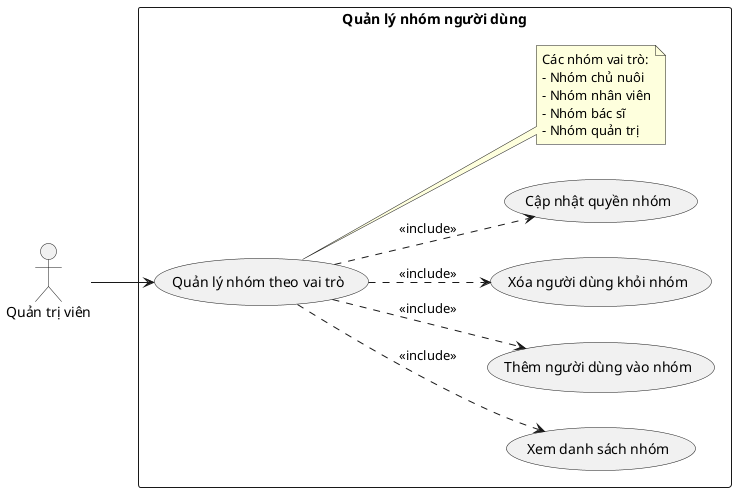 @startuml pet-management
left to right direction
skinparam packageStyle rectangle

actor "Quản trị viên" as Admin

rectangle "Quản lý nhóm người dùng" {
    usecase "Quản lý nhóm theo vai trò" as UC1
    usecase "Xem danh sách nhóm" as UC2
    usecase "Thêm người dùng vào nhóm" as UC3
    usecase "Xóa người dùng khỏi nhóm" as UC4
    usecase "Cập nhật quyền nhóm" as UC5

    note right of UC1
        Các nhóm vai trò:
        - Nhóm chủ nuôi
        - Nhóm nhân viên
        - Nhóm bác sĩ
        - Nhóm quản trị
    end note

    ' Các mối quan hệ include
    UC1 ..> UC2 : <<include>>
    UC1 ..> UC3 : <<include>>
    UC1 ..> UC4 : <<include>>
    UC1 ..> UC5 : <<include>>

    Admin --> UC1
}
@enduml 
